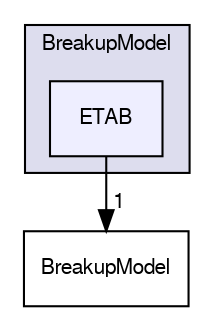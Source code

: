 digraph "src/lagrangian/spray/submodels/BreakupModel/ETAB" {
  bgcolor=transparent;
  compound=true
  node [ fontsize="10", fontname="FreeSans"];
  edge [ labelfontsize="10", labelfontname="FreeSans"];
  subgraph clusterdir_7862d93b0f83aa5120e5fba7616a1684 {
    graph [ bgcolor="#ddddee", pencolor="black", label="BreakupModel" fontname="FreeSans", fontsize="10", URL="dir_7862d93b0f83aa5120e5fba7616a1684.html"]
  dir_da064c207f28ed2912c1e551113eed54 [shape=box, label="ETAB", style="filled", fillcolor="#eeeeff", pencolor="black", URL="dir_da064c207f28ed2912c1e551113eed54.html"];
  }
  dir_960cc54e61b1c0cc02c9fe03d6c537da [shape=box label="BreakupModel" URL="dir_960cc54e61b1c0cc02c9fe03d6c537da.html"];
  dir_da064c207f28ed2912c1e551113eed54->dir_960cc54e61b1c0cc02c9fe03d6c537da [headlabel="1", labeldistance=1.5 headhref="dir_001527_001526.html"];
}
